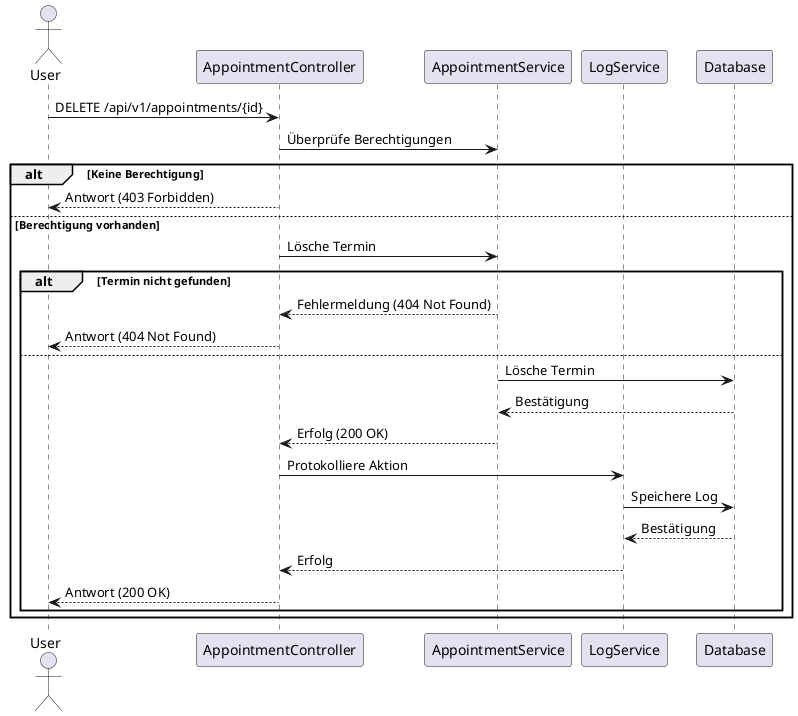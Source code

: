 @startuml
skinparam Shadowing false
skinparam maxMessageSize 300

actor User
participant AppointmentController
participant AppointmentService
participant LogService
participant Database

User -> AppointmentController: DELETE /api/v1/appointments/{id}
AppointmentController -> AppointmentService: Überprüfe Berechtigungen
alt Keine Berechtigung
    AppointmentController --> User: Antwort (403 Forbidden)
else Berechtigung vorhanden
    AppointmentController -> AppointmentService: Lösche Termin
    alt Termin nicht gefunden
        AppointmentService --> AppointmentController: Fehlermeldung (404 Not Found)
        AppointmentController --> User: Antwort (404 Not Found)
    else
        AppointmentService -> Database: Lösche Termin
        Database --> AppointmentService: Bestätigung
        AppointmentService --> AppointmentController: Erfolg (200 OK)
        AppointmentController -> LogService: Protokolliere Aktion
        LogService -> Database: Speichere Log
        Database --> LogService: Bestätigung
        LogService --> AppointmentController: Erfolg
        AppointmentController --> User: Antwort (200 OK)
    end
end
@enduml